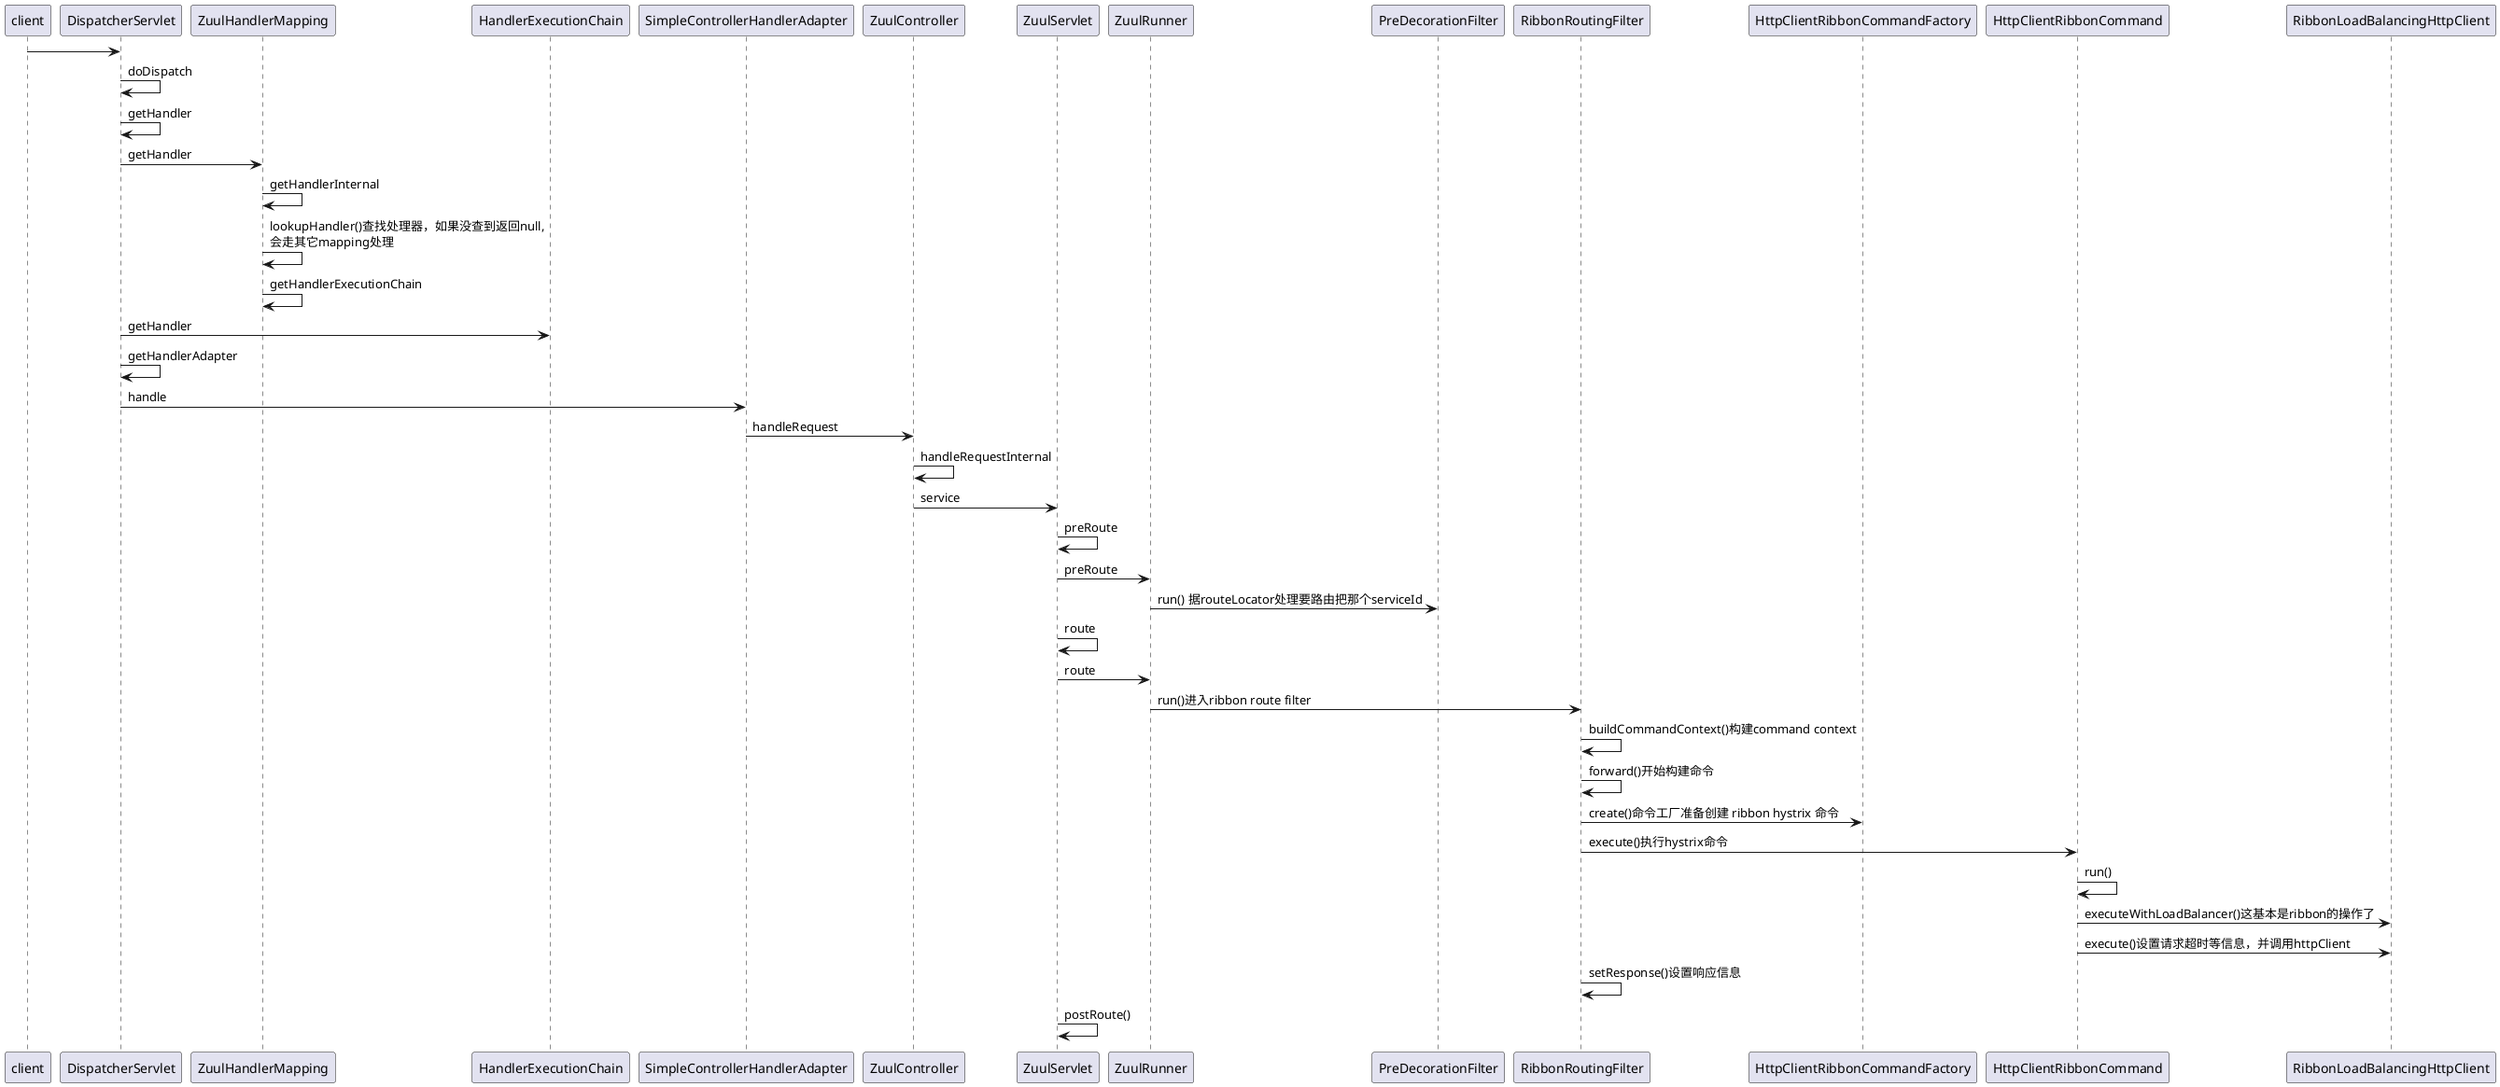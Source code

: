 @startuml
client -> DispatcherServlet
DispatcherServlet ->DispatcherServlet:doDispatch
DispatcherServlet ->DispatcherServlet:getHandler
DispatcherServlet ->ZuulHandlerMapping:getHandler
ZuulHandlerMapping ->ZuulHandlerMapping:getHandlerInternal
ZuulHandlerMapping ->ZuulHandlerMapping:lookupHandler()查找处理器，如果没查到返回null,\n会走其它mapping处理
ZuulHandlerMapping ->ZuulHandlerMapping:getHandlerExecutionChain
DispatcherServlet ->HandlerExecutionChain:getHandler
DispatcherServlet->DispatcherServlet:getHandlerAdapter
DispatcherServlet->SimpleControllerHandlerAdapter:handle
SimpleControllerHandlerAdapter->ZuulController:handleRequest
ZuulController->ZuulController:handleRequestInternal
ZuulController->ZuulServlet:service
ZuulServlet->ZuulServlet:preRoute
ZuulServlet->ZuulRunner:preRoute
ZuulRunner->PreDecorationFilter:run() 据routeLocator处理要路由把那个serviceId
ZuulServlet->ZuulServlet:route
ZuulServlet->ZuulRunner:route
ZuulRunner->RibbonRoutingFilter:run()进入ribbon route filter
RibbonRoutingFilter->RibbonRoutingFilter:buildCommandContext()构建command context
RibbonRoutingFilter->RibbonRoutingFilter:forward()开始构建命令
RibbonRoutingFilter->HttpClientRibbonCommandFactory:create()命令工厂准备创建 ribbon hystrix 命令
RibbonRoutingFilter->HttpClientRibbonCommand:execute()执行hystrix命令
HttpClientRibbonCommand->HttpClientRibbonCommand:run()
HttpClientRibbonCommand->RibbonLoadBalancingHttpClient:executeWithLoadBalancer()这基本是ribbon的操作了
HttpClientRibbonCommand->RibbonLoadBalancingHttpClient:execute()设置请求超时等信息，并调用httpClient
RibbonRoutingFilter->RibbonRoutingFilter:setResponse()设置响应信息
ZuulServlet->ZuulServlet:postRoute()
@enduml
